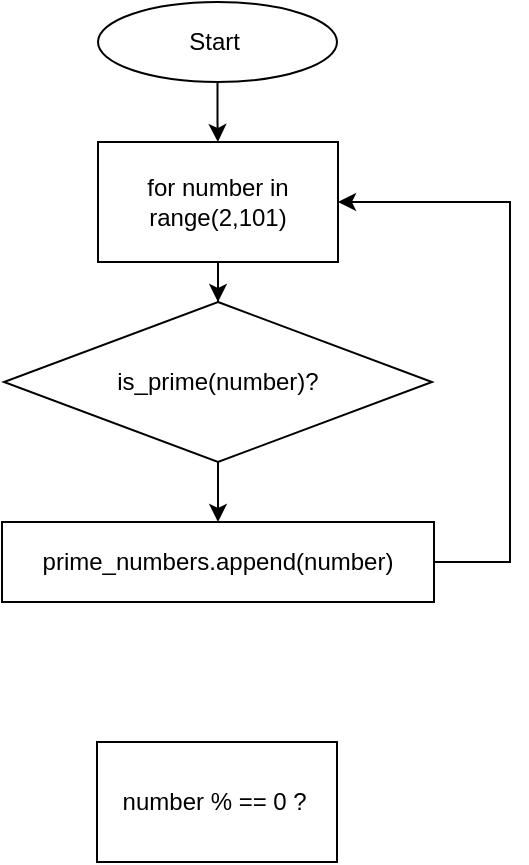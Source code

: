 <mxfile version="21.3.8" type="github">
  <diagram name="Page-1" id="sRULSBV_22fittHgSZcP">
    <mxGraphModel dx="411" dy="674" grid="1" gridSize="10" guides="1" tooltips="1" connect="1" arrows="1" fold="1" page="1" pageScale="1" pageWidth="827" pageHeight="1169" math="0" shadow="0">
      <root>
        <mxCell id="0" />
        <mxCell id="1" parent="0" />
        <mxCell id="mA5pQUO2fh4sZdv5pmXL-18" value="" style="edgeStyle=orthogonalEdgeStyle;rounded=0;orthogonalLoop=1;jettySize=auto;html=1;" edge="1" parent="1" source="mA5pQUO2fh4sZdv5pmXL-8">
          <mxGeometry relative="1" as="geometry">
            <mxPoint x="413.947" y="90" as="targetPoint" />
          </mxGeometry>
        </mxCell>
        <mxCell id="mA5pQUO2fh4sZdv5pmXL-8" value="Start&amp;nbsp;" style="ellipse;whiteSpace=wrap;html=1;" vertex="1" parent="1">
          <mxGeometry x="354" y="20" width="119.5" height="40" as="geometry" />
        </mxCell>
        <mxCell id="mA5pQUO2fh4sZdv5pmXL-29" value="" style="edgeStyle=orthogonalEdgeStyle;rounded=0;orthogonalLoop=1;jettySize=auto;html=1;" edge="1" parent="1" source="mA5pQUO2fh4sZdv5pmXL-22" target="mA5pQUO2fh4sZdv5pmXL-23">
          <mxGeometry relative="1" as="geometry" />
        </mxCell>
        <mxCell id="mA5pQUO2fh4sZdv5pmXL-22" value="for number in range(2,101)" style="rounded=0;whiteSpace=wrap;html=1;" vertex="1" parent="1">
          <mxGeometry x="354" y="90" width="120" height="60" as="geometry" />
        </mxCell>
        <mxCell id="mA5pQUO2fh4sZdv5pmXL-28" value="" style="edgeStyle=orthogonalEdgeStyle;rounded=0;orthogonalLoop=1;jettySize=auto;html=1;" edge="1" parent="1" source="mA5pQUO2fh4sZdv5pmXL-23" target="mA5pQUO2fh4sZdv5pmXL-24">
          <mxGeometry relative="1" as="geometry" />
        </mxCell>
        <mxCell id="mA5pQUO2fh4sZdv5pmXL-23" value="is_prime(number)?" style="rhombus;whiteSpace=wrap;html=1;" vertex="1" parent="1">
          <mxGeometry x="307" y="170" width="214" height="80" as="geometry" />
        </mxCell>
        <mxCell id="mA5pQUO2fh4sZdv5pmXL-24" value="prime_numbers.append(number)" style="rounded=0;whiteSpace=wrap;html=1;" vertex="1" parent="1">
          <mxGeometry x="306" y="280" width="216" height="40" as="geometry" />
        </mxCell>
        <mxCell id="mA5pQUO2fh4sZdv5pmXL-31" value="" style="endArrow=classic;html=1;rounded=0;exitX=1;exitY=0.5;exitDx=0;exitDy=0;entryX=1;entryY=0.5;entryDx=0;entryDy=0;" edge="1" parent="1" source="mA5pQUO2fh4sZdv5pmXL-24" target="mA5pQUO2fh4sZdv5pmXL-22">
          <mxGeometry width="50" height="50" relative="1" as="geometry">
            <mxPoint x="370" y="220" as="sourcePoint" />
            <mxPoint x="420" y="170" as="targetPoint" />
            <Array as="points">
              <mxPoint x="560" y="300" />
              <mxPoint x="560" y="120" />
            </Array>
          </mxGeometry>
        </mxCell>
        <mxCell id="mA5pQUO2fh4sZdv5pmXL-33" value="number % == 0 ?&amp;nbsp;" style="rounded=0;whiteSpace=wrap;html=1;" vertex="1" parent="1">
          <mxGeometry x="353.5" y="390" width="120" height="60" as="geometry" />
        </mxCell>
      </root>
    </mxGraphModel>
  </diagram>
</mxfile>
